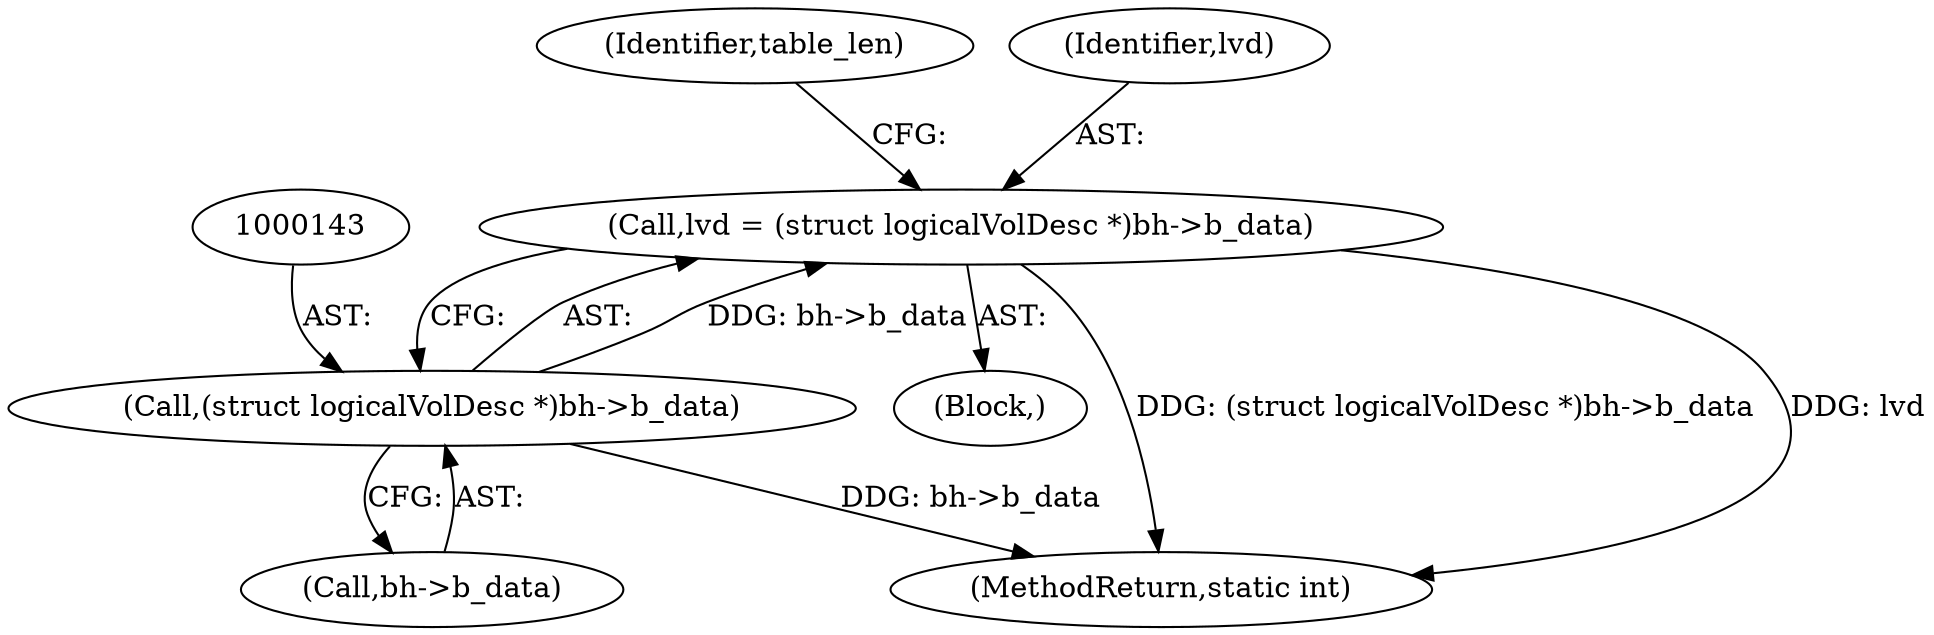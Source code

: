 digraph "0_linux_adee11b2085bee90bd8f4f52123ffb07882d6256@pointer" {
"1000140" [label="(Call,lvd = (struct logicalVolDesc *)bh->b_data)"];
"1000142" [label="(Call,(struct logicalVolDesc *)bh->b_data)"];
"1000104" [label="(Block,)"];
"1000148" [label="(Identifier,table_len)"];
"1000140" [label="(Call,lvd = (struct logicalVolDesc *)bh->b_data)"];
"1000691" [label="(MethodReturn,static int)"];
"1000144" [label="(Call,bh->b_data)"];
"1000142" [label="(Call,(struct logicalVolDesc *)bh->b_data)"];
"1000141" [label="(Identifier,lvd)"];
"1000140" -> "1000104"  [label="AST: "];
"1000140" -> "1000142"  [label="CFG: "];
"1000141" -> "1000140"  [label="AST: "];
"1000142" -> "1000140"  [label="AST: "];
"1000148" -> "1000140"  [label="CFG: "];
"1000140" -> "1000691"  [label="DDG: (struct logicalVolDesc *)bh->b_data"];
"1000140" -> "1000691"  [label="DDG: lvd"];
"1000142" -> "1000140"  [label="DDG: bh->b_data"];
"1000142" -> "1000144"  [label="CFG: "];
"1000143" -> "1000142"  [label="AST: "];
"1000144" -> "1000142"  [label="AST: "];
"1000142" -> "1000691"  [label="DDG: bh->b_data"];
}
